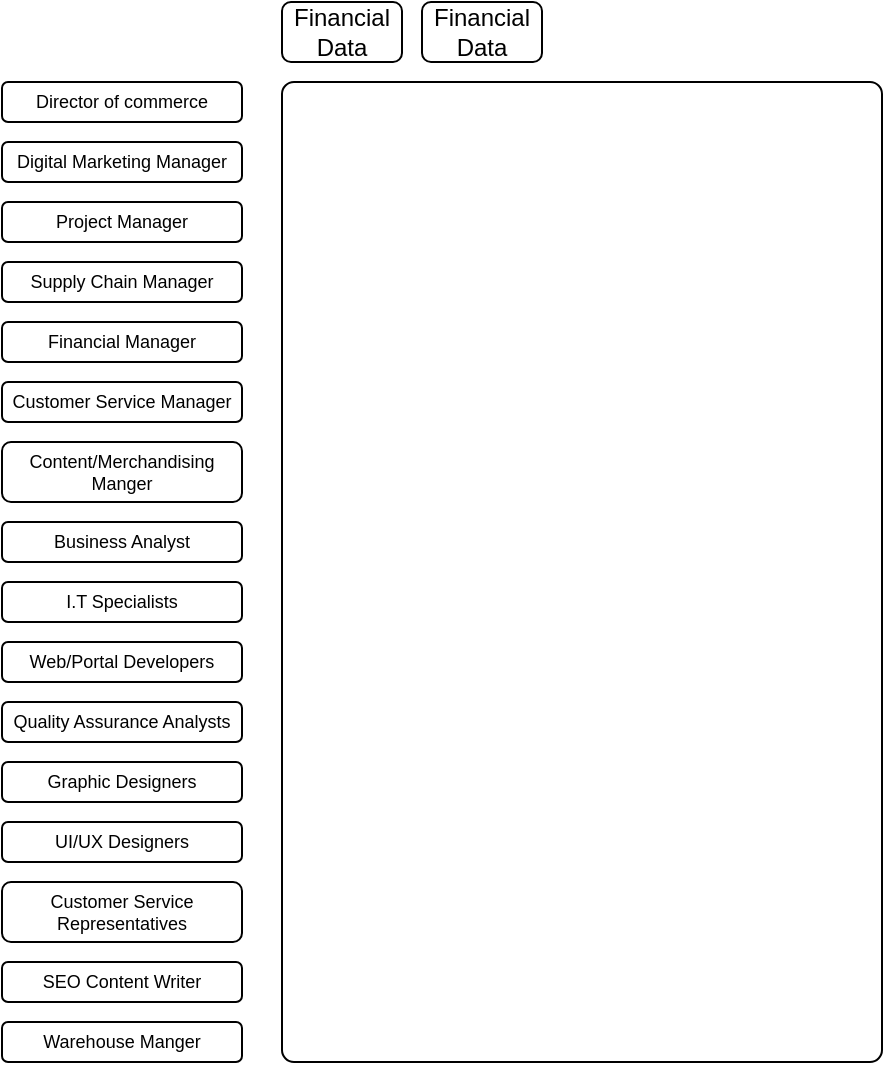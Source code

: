 <mxfile version="22.0.8" type="github">
  <diagram name="Page-1" id="pVd1hs-IhMFepFoSFWVQ">
    <mxGraphModel dx="954" dy="530" grid="1" gridSize="10" guides="1" tooltips="1" connect="1" arrows="1" fold="1" page="1" pageScale="1" pageWidth="850" pageHeight="1100" math="0" shadow="0">
      <root>
        <mxCell id="0" />
        <mxCell id="1" parent="0" />
        <mxCell id="cSFD1IT2daWeMbKAuxl0-2" value="Director of commerce" style="rounded=1;whiteSpace=wrap;html=1;fontSize=9;" vertex="1" parent="1">
          <mxGeometry x="160" y="120" width="120" height="20" as="geometry" />
        </mxCell>
        <mxCell id="cSFD1IT2daWeMbKAuxl0-3" value="Digital Marketing Manager" style="rounded=1;whiteSpace=wrap;html=1;fontSize=9;" vertex="1" parent="1">
          <mxGeometry x="160" y="150" width="120" height="20" as="geometry" />
        </mxCell>
        <mxCell id="cSFD1IT2daWeMbKAuxl0-4" value="Project Manager" style="rounded=1;whiteSpace=wrap;html=1;fontSize=9;" vertex="1" parent="1">
          <mxGeometry x="160" y="180" width="120" height="20" as="geometry" />
        </mxCell>
        <mxCell id="cSFD1IT2daWeMbKAuxl0-5" value="Supply Chain Manager" style="rounded=1;whiteSpace=wrap;html=1;fontSize=9;" vertex="1" parent="1">
          <mxGeometry x="160" y="210" width="120" height="20" as="geometry" />
        </mxCell>
        <mxCell id="cSFD1IT2daWeMbKAuxl0-6" value="Customer Service Manager" style="rounded=1;whiteSpace=wrap;html=1;fontSize=9;" vertex="1" parent="1">
          <mxGeometry x="160" y="270" width="120" height="20" as="geometry" />
        </mxCell>
        <mxCell id="cSFD1IT2daWeMbKAuxl0-7" value="Financial Manager" style="rounded=1;whiteSpace=wrap;html=1;fontSize=9;" vertex="1" parent="1">
          <mxGeometry x="160" y="240" width="120" height="20" as="geometry" />
        </mxCell>
        <mxCell id="cSFD1IT2daWeMbKAuxl0-10" value="Content/Merchandising Manger" style="rounded=1;whiteSpace=wrap;html=1;fontSize=9;" vertex="1" parent="1">
          <mxGeometry x="160" y="300" width="120" height="30" as="geometry" />
        </mxCell>
        <mxCell id="cSFD1IT2daWeMbKAuxl0-11" value="Business Analyst" style="rounded=1;whiteSpace=wrap;html=1;fontSize=9;" vertex="1" parent="1">
          <mxGeometry x="160" y="340" width="120" height="20" as="geometry" />
        </mxCell>
        <mxCell id="cSFD1IT2daWeMbKAuxl0-12" value="I.T Specialists" style="rounded=1;whiteSpace=wrap;html=1;fontSize=9;" vertex="1" parent="1">
          <mxGeometry x="160" y="370" width="120" height="20" as="geometry" />
        </mxCell>
        <mxCell id="cSFD1IT2daWeMbKAuxl0-13" value="Web/Portal Developers" style="rounded=1;whiteSpace=wrap;html=1;fontSize=9;" vertex="1" parent="1">
          <mxGeometry x="160" y="400" width="120" height="20" as="geometry" />
        </mxCell>
        <mxCell id="cSFD1IT2daWeMbKAuxl0-14" value="Quality Assurance Analysts" style="rounded=1;whiteSpace=wrap;html=1;fontSize=9;" vertex="1" parent="1">
          <mxGeometry x="160" y="430" width="120" height="20" as="geometry" />
        </mxCell>
        <mxCell id="cSFD1IT2daWeMbKAuxl0-15" value="Graphic Designers" style="rounded=1;whiteSpace=wrap;html=1;fontSize=9;" vertex="1" parent="1">
          <mxGeometry x="160" y="460" width="120" height="20" as="geometry" />
        </mxCell>
        <mxCell id="cSFD1IT2daWeMbKAuxl0-16" value="UI/UX Designers" style="rounded=1;whiteSpace=wrap;html=1;fontSize=9;" vertex="1" parent="1">
          <mxGeometry x="160" y="490" width="120" height="20" as="geometry" />
        </mxCell>
        <mxCell id="cSFD1IT2daWeMbKAuxl0-17" value="Customer Service Representatives" style="rounded=1;whiteSpace=wrap;html=1;fontSize=9;" vertex="1" parent="1">
          <mxGeometry x="160" y="520" width="120" height="30" as="geometry" />
        </mxCell>
        <mxCell id="cSFD1IT2daWeMbKAuxl0-18" value="SEO Content Writer" style="rounded=1;whiteSpace=wrap;html=1;fontSize=9;" vertex="1" parent="1">
          <mxGeometry x="160" y="560" width="120" height="20" as="geometry" />
        </mxCell>
        <mxCell id="cSFD1IT2daWeMbKAuxl0-19" value="Warehouse Manger" style="rounded=1;whiteSpace=wrap;html=1;fontSize=9;" vertex="1" parent="1">
          <mxGeometry x="160" y="590" width="120" height="20" as="geometry" />
        </mxCell>
        <mxCell id="cSFD1IT2daWeMbKAuxl0-20" value="" style="rounded=1;whiteSpace=wrap;html=1;arcSize=2;" vertex="1" parent="1">
          <mxGeometry x="300" y="120" width="300" height="490" as="geometry" />
        </mxCell>
        <mxCell id="cSFD1IT2daWeMbKAuxl0-21" value="Financial Data" style="rounded=1;whiteSpace=wrap;html=1;" vertex="1" parent="1">
          <mxGeometry x="300" y="80" width="60" height="30" as="geometry" />
        </mxCell>
        <mxCell id="cSFD1IT2daWeMbKAuxl0-22" value="Financial Data" style="rounded=1;whiteSpace=wrap;html=1;" vertex="1" parent="1">
          <mxGeometry x="370" y="80" width="60" height="30" as="geometry" />
        </mxCell>
      </root>
    </mxGraphModel>
  </diagram>
</mxfile>

